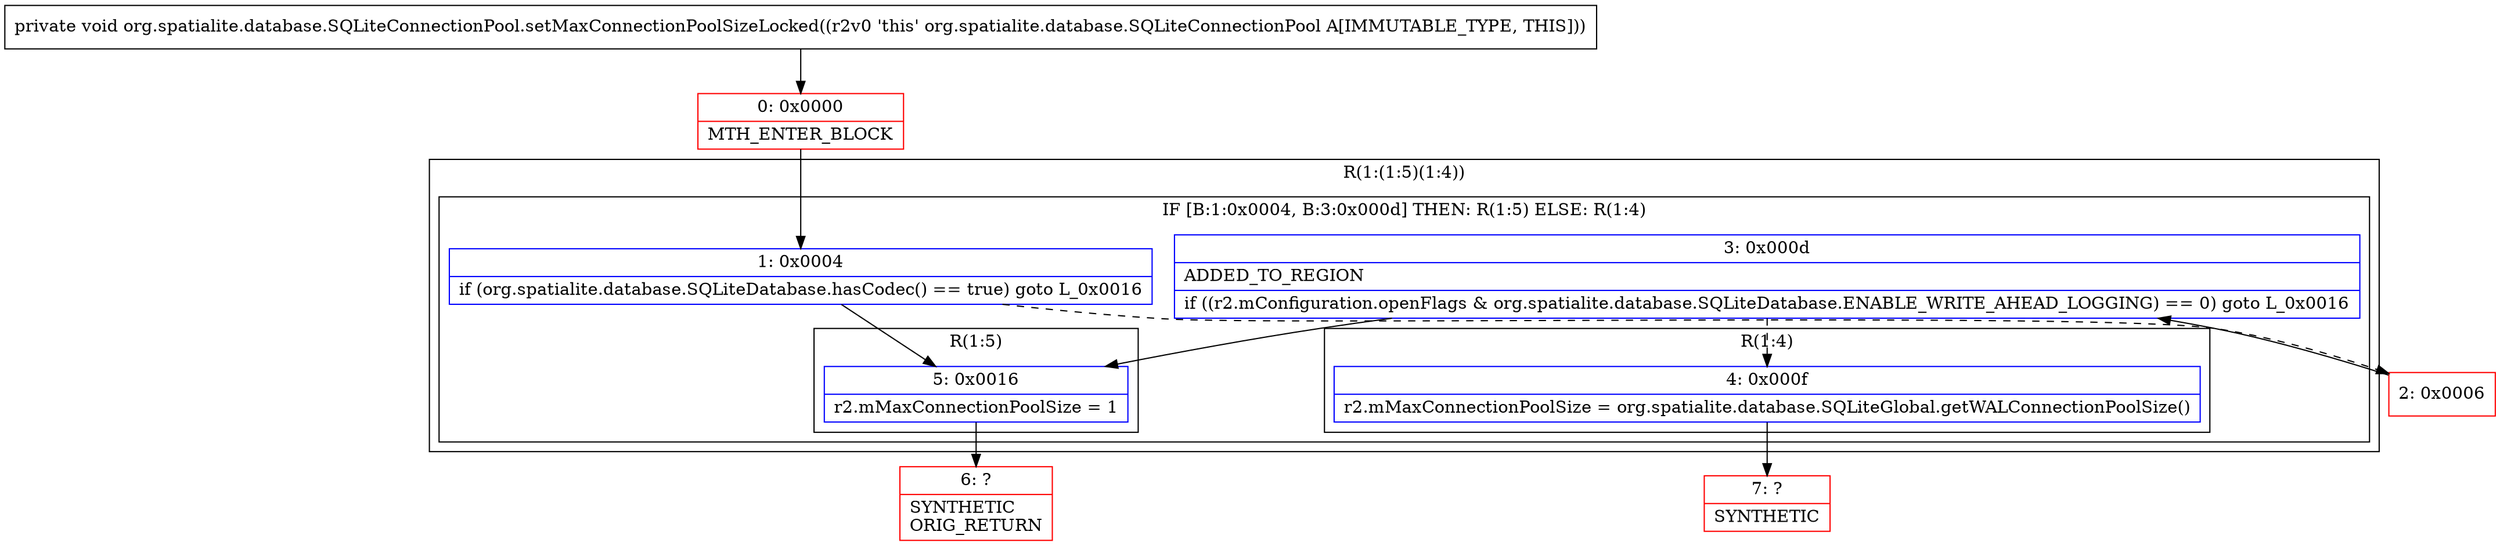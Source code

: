 digraph "CFG fororg.spatialite.database.SQLiteConnectionPool.setMaxConnectionPoolSizeLocked()V" {
subgraph cluster_Region_403269569 {
label = "R(1:(1:5)(1:4))";
node [shape=record,color=blue];
subgraph cluster_IfRegion_2075761797 {
label = "IF [B:1:0x0004, B:3:0x000d] THEN: R(1:5) ELSE: R(1:4)";
node [shape=record,color=blue];
Node_1 [shape=record,label="{1\:\ 0x0004|if (org.spatialite.database.SQLiteDatabase.hasCodec() == true) goto L_0x0016\l}"];
Node_3 [shape=record,label="{3\:\ 0x000d|ADDED_TO_REGION\l|if ((r2.mConfiguration.openFlags & org.spatialite.database.SQLiteDatabase.ENABLE_WRITE_AHEAD_LOGGING) == 0) goto L_0x0016\l}"];
subgraph cluster_Region_1593059685 {
label = "R(1:5)";
node [shape=record,color=blue];
Node_5 [shape=record,label="{5\:\ 0x0016|r2.mMaxConnectionPoolSize = 1\l}"];
}
subgraph cluster_Region_466076328 {
label = "R(1:4)";
node [shape=record,color=blue];
Node_4 [shape=record,label="{4\:\ 0x000f|r2.mMaxConnectionPoolSize = org.spatialite.database.SQLiteGlobal.getWALConnectionPoolSize()\l}"];
}
}
}
Node_0 [shape=record,color=red,label="{0\:\ 0x0000|MTH_ENTER_BLOCK\l}"];
Node_2 [shape=record,color=red,label="{2\:\ 0x0006}"];
Node_6 [shape=record,color=red,label="{6\:\ ?|SYNTHETIC\lORIG_RETURN\l}"];
Node_7 [shape=record,color=red,label="{7\:\ ?|SYNTHETIC\l}"];
MethodNode[shape=record,label="{private void org.spatialite.database.SQLiteConnectionPool.setMaxConnectionPoolSizeLocked((r2v0 'this' org.spatialite.database.SQLiteConnectionPool A[IMMUTABLE_TYPE, THIS])) }"];
MethodNode -> Node_0;
Node_1 -> Node_2[style=dashed];
Node_1 -> Node_5;
Node_3 -> Node_4[style=dashed];
Node_3 -> Node_5;
Node_5 -> Node_6;
Node_4 -> Node_7;
Node_0 -> Node_1;
Node_2 -> Node_3;
}


